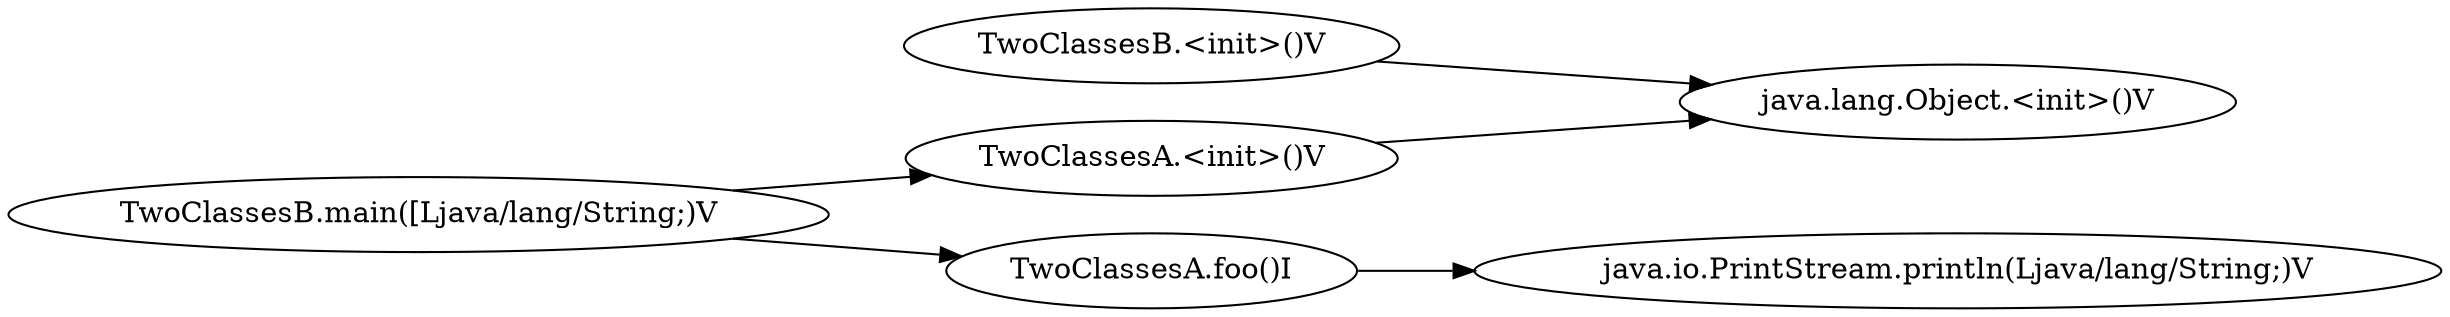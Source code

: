 digraph graphname {
rankdir="LR";
117 [label="TwoClassesA.<init>()V"]
118 [label="java.lang.Object.<init>()V"]
124 [label="TwoClassesA.foo()I"]
125 [label="java.io.PrintStream.println(Ljava/lang/String;)V"]
130 [label="TwoClassesB.<init>()V"]
131 [label="TwoClassesB.main([Ljava/lang/String;)V"]
117 -> 118
124 -> 125
130 -> 118
131 -> 117
131 -> 124
}

